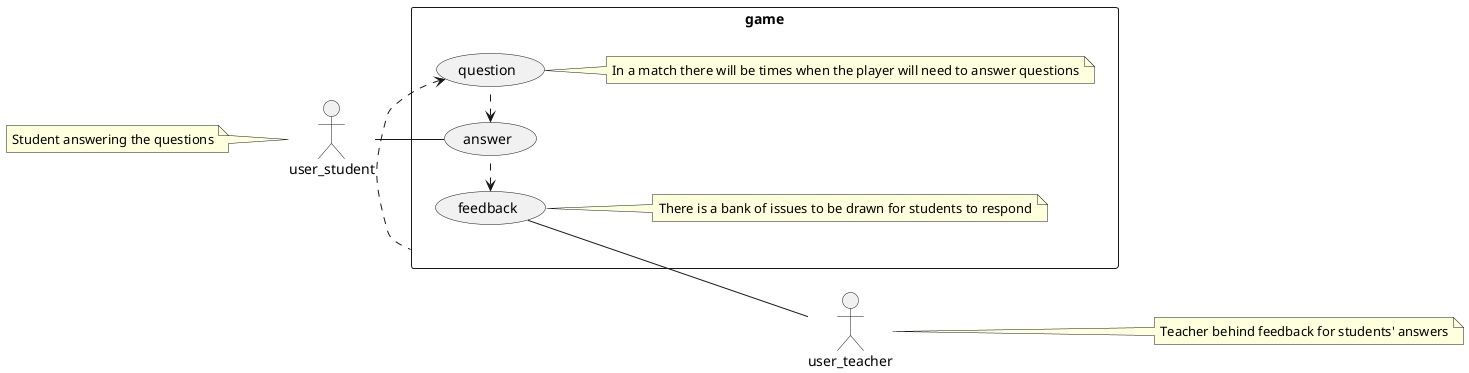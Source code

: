 @startuml

left to right direction
skinparam packageStyle rectangle
actor user_student as student
note left : Student answering the questions
actor user_teacher as teacher
note right : Teacher behind feedback for students' answers
rectangle game {
    student -- (answer)
    (question) <. (game)
    note right :In a match there will be times when the player will need to answer questions
    (feedback) <. (answer)
    (answer) <. (question)
    note right : There is a bank of issues to be drawn for students to respond
    (feedback) -- teacher

    
}



@enduml
